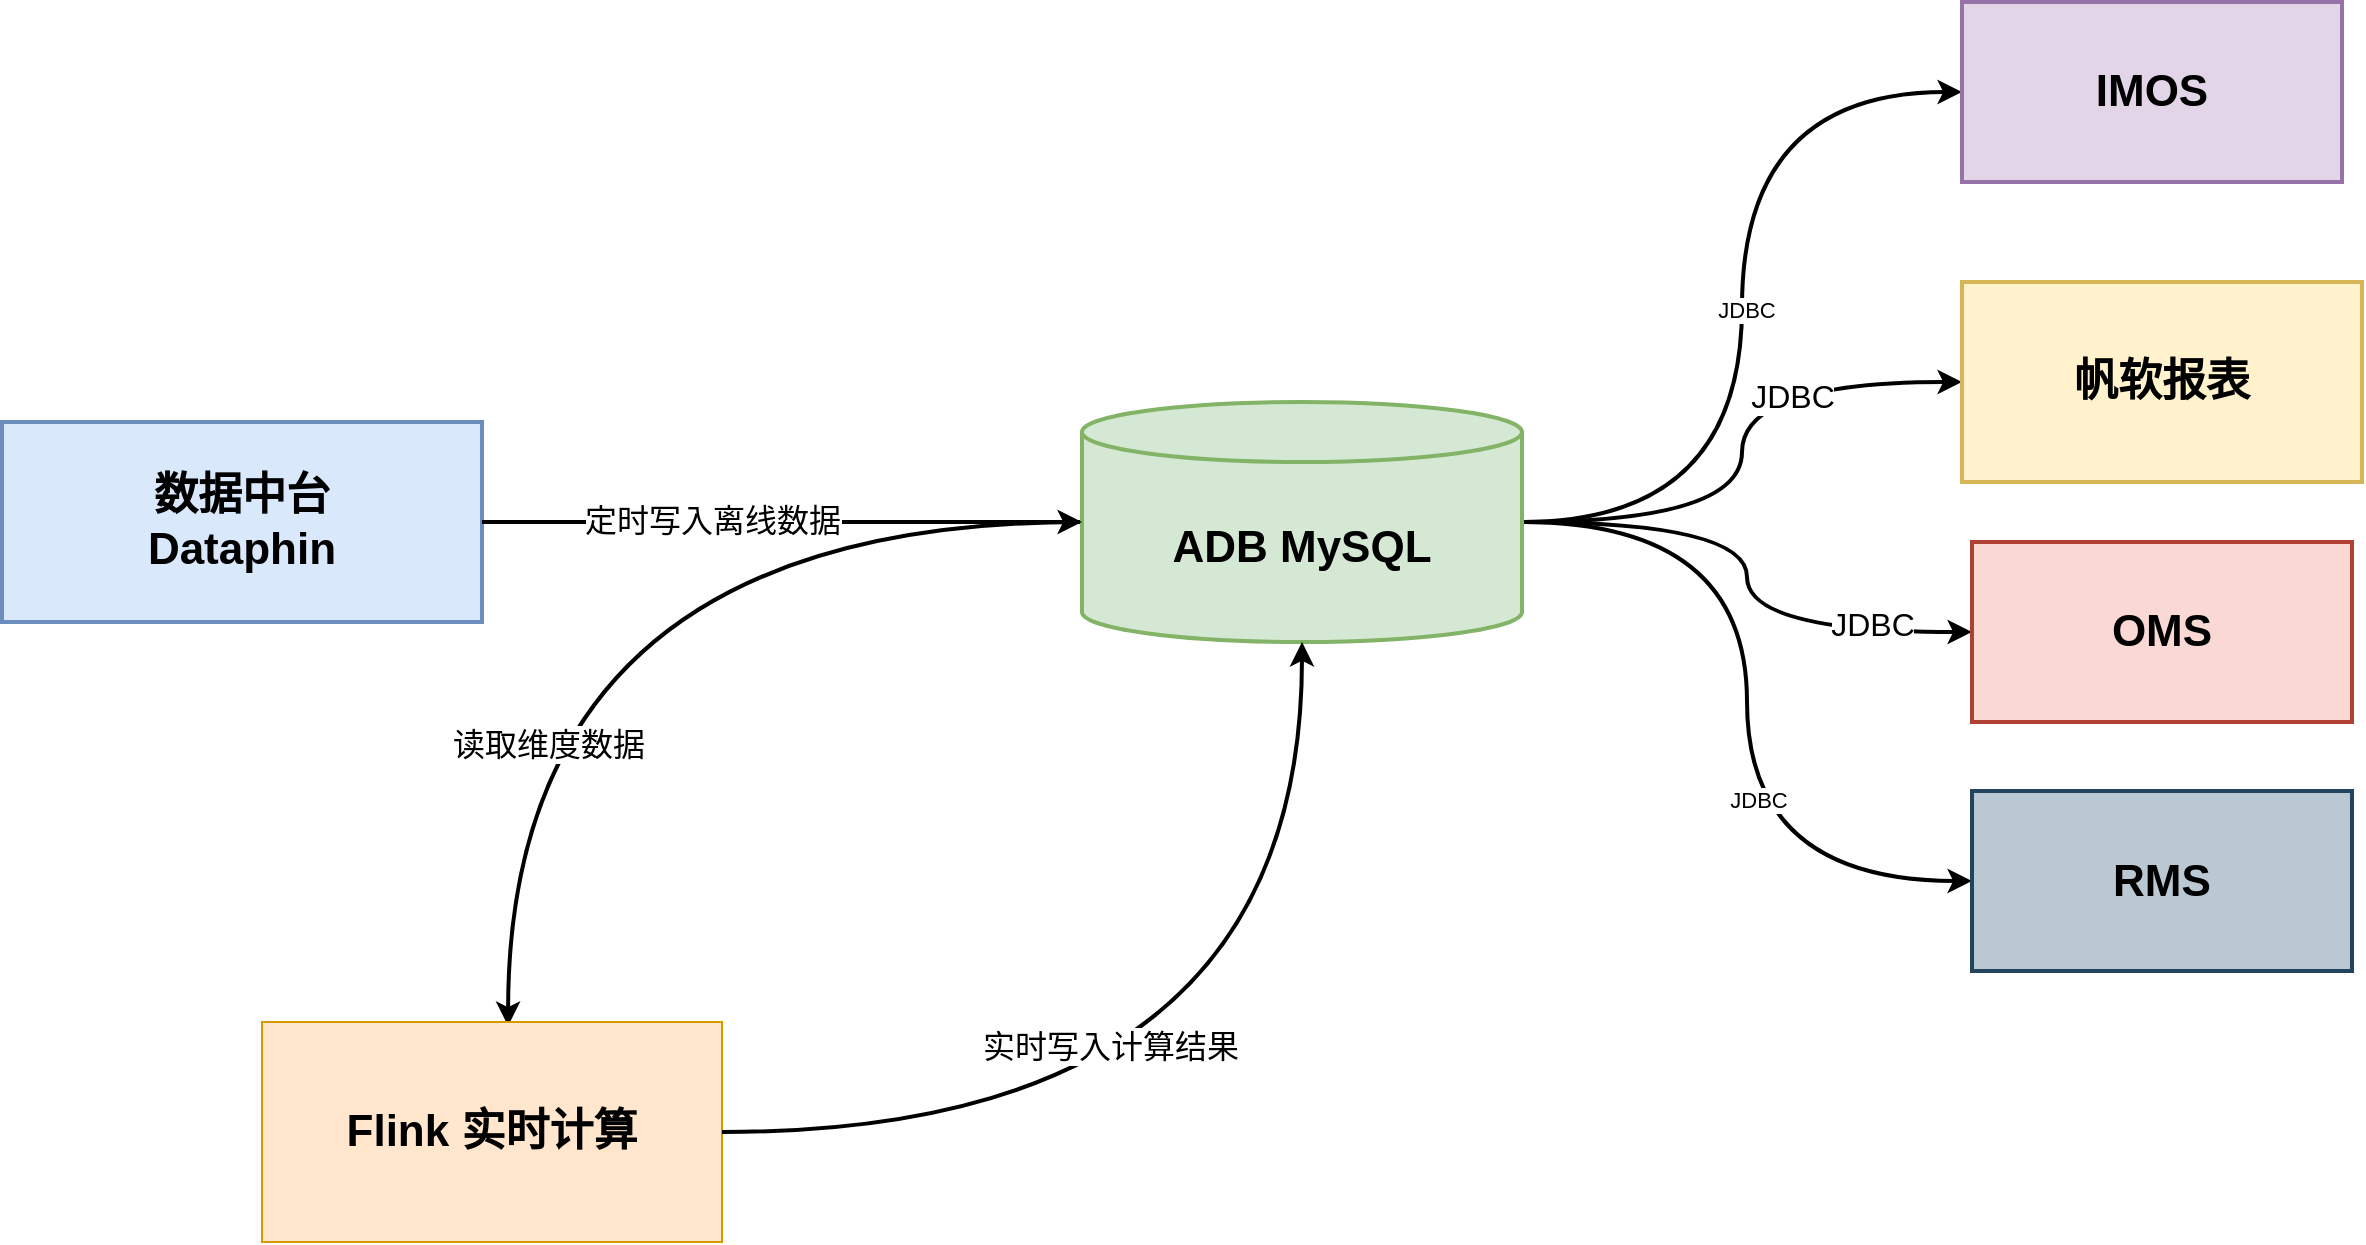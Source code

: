 <mxfile version="21.8.2" type="github">
  <diagram name="第 1 页" id="aQIf3pzCITih1KAFLERH">
    <mxGraphModel dx="2190" dy="894" grid="1" gridSize="10" guides="1" tooltips="1" connect="1" arrows="1" fold="1" page="1" pageScale="1" pageWidth="827" pageHeight="1169" math="0" shadow="0">
      <root>
        <mxCell id="0" />
        <mxCell id="1" parent="0" />
        <mxCell id="R3NCPRPQMVftdbVmsxg2-9" style="edgeStyle=orthogonalEdgeStyle;rounded=0;orthogonalLoop=1;jettySize=auto;html=1;exitX=0;exitY=0.5;exitDx=0;exitDy=0;exitPerimeter=0;entryX=0.535;entryY=0.018;entryDx=0;entryDy=0;entryPerimeter=0;curved=1;strokeWidth=2;" edge="1" parent="1" source="R3NCPRPQMVftdbVmsxg2-1" target="R3NCPRPQMVftdbVmsxg2-5">
          <mxGeometry relative="1" as="geometry" />
        </mxCell>
        <mxCell id="R3NCPRPQMVftdbVmsxg2-10" value="读取维度数据" style="edgeLabel;html=1;align=center;verticalAlign=middle;resizable=0;points=[];fontSize=16;" vertex="1" connectable="0" parent="R3NCPRPQMVftdbVmsxg2-9">
          <mxGeometry x="0.475" y="20" relative="1" as="geometry">
            <mxPoint as="offset" />
          </mxGeometry>
        </mxCell>
        <mxCell id="R3NCPRPQMVftdbVmsxg2-15" style="edgeStyle=orthogonalEdgeStyle;rounded=0;orthogonalLoop=1;jettySize=auto;html=1;entryX=0;entryY=0.5;entryDx=0;entryDy=0;strokeWidth=2;curved=1;" edge="1" parent="1" source="R3NCPRPQMVftdbVmsxg2-1" target="R3NCPRPQMVftdbVmsxg2-14">
          <mxGeometry relative="1" as="geometry" />
        </mxCell>
        <mxCell id="R3NCPRPQMVftdbVmsxg2-23" value="JDBC" style="edgeLabel;html=1;align=center;verticalAlign=middle;resizable=0;points=[];fontSize=16;" vertex="1" connectable="0" parent="R3NCPRPQMVftdbVmsxg2-15">
          <mxGeometry x="0.415" y="-7" relative="1" as="geometry">
            <mxPoint as="offset" />
          </mxGeometry>
        </mxCell>
        <mxCell id="R3NCPRPQMVftdbVmsxg2-17" style="edgeStyle=orthogonalEdgeStyle;rounded=0;orthogonalLoop=1;jettySize=auto;html=1;entryX=0;entryY=0.5;entryDx=0;entryDy=0;curved=1;strokeWidth=2;fontSize=16;" edge="1" parent="1" source="R3NCPRPQMVftdbVmsxg2-1" target="R3NCPRPQMVftdbVmsxg2-16">
          <mxGeometry relative="1" as="geometry" />
        </mxCell>
        <mxCell id="R3NCPRPQMVftdbVmsxg2-22" value="JDBC" style="edgeLabel;html=1;align=center;verticalAlign=middle;resizable=0;points=[];" vertex="1" connectable="0" parent="R3NCPRPQMVftdbVmsxg2-17">
          <mxGeometry x="-0.011" y="-2" relative="1" as="geometry">
            <mxPoint y="-1" as="offset" />
          </mxGeometry>
        </mxCell>
        <mxCell id="R3NCPRPQMVftdbVmsxg2-20" style="edgeStyle=orthogonalEdgeStyle;rounded=0;orthogonalLoop=1;jettySize=auto;html=1;strokeWidth=2;curved=1;" edge="1" parent="1" source="R3NCPRPQMVftdbVmsxg2-1" target="R3NCPRPQMVftdbVmsxg2-18">
          <mxGeometry relative="1" as="geometry" />
        </mxCell>
        <mxCell id="R3NCPRPQMVftdbVmsxg2-24" value="JDBC" style="edgeLabel;html=1;align=center;verticalAlign=middle;resizable=0;points=[];fontSize=16;" vertex="1" connectable="0" parent="R3NCPRPQMVftdbVmsxg2-20">
          <mxGeometry x="0.643" y="4" relative="1" as="geometry">
            <mxPoint as="offset" />
          </mxGeometry>
        </mxCell>
        <mxCell id="R3NCPRPQMVftdbVmsxg2-21" style="edgeStyle=orthogonalEdgeStyle;rounded=0;orthogonalLoop=1;jettySize=auto;html=1;entryX=0;entryY=0.5;entryDx=0;entryDy=0;strokeWidth=2;curved=1;fontSize=16;" edge="1" parent="1" source="R3NCPRPQMVftdbVmsxg2-1" target="R3NCPRPQMVftdbVmsxg2-19">
          <mxGeometry relative="1" as="geometry" />
        </mxCell>
        <mxCell id="R3NCPRPQMVftdbVmsxg2-25" value="JDBC" style="edgeLabel;html=1;align=center;verticalAlign=middle;resizable=0;points=[];" vertex="1" connectable="0" parent="R3NCPRPQMVftdbVmsxg2-21">
          <mxGeometry x="0.24" y="5" relative="1" as="geometry">
            <mxPoint as="offset" />
          </mxGeometry>
        </mxCell>
        <mxCell id="R3NCPRPQMVftdbVmsxg2-1" value="ADB MySQL" style="shape=cylinder3;whiteSpace=wrap;html=1;boundedLbl=1;backgroundOutline=1;size=15;fillColor=#d5e8d4;strokeColor=#82b366;fontSize=22;fontStyle=1;strokeWidth=2;" vertex="1" parent="1">
          <mxGeometry x="300" y="230" width="220" height="120" as="geometry" />
        </mxCell>
        <mxCell id="R3NCPRPQMVftdbVmsxg2-2" value="数据中台&lt;br style=&quot;font-size: 22px;&quot;&gt;Dataphin" style="rounded=0;whiteSpace=wrap;html=1;fontStyle=1;fillColor=#dae8fc;strokeColor=#6c8ebf;fontSize=22;strokeWidth=2;" vertex="1" parent="1">
          <mxGeometry x="-240" y="240" width="240" height="100" as="geometry" />
        </mxCell>
        <mxCell id="R3NCPRPQMVftdbVmsxg2-5" value="Flink 实时计算" style="rounded=0;whiteSpace=wrap;html=1;fontStyle=1;fontSize=22;fillColor=#ffe6cc;strokeColor=#d79b00;" vertex="1" parent="1">
          <mxGeometry x="-110" y="540" width="230" height="110" as="geometry" />
        </mxCell>
        <mxCell id="R3NCPRPQMVftdbVmsxg2-7" style="edgeStyle=orthogonalEdgeStyle;rounded=0;orthogonalLoop=1;jettySize=auto;html=1;entryX=0;entryY=0.5;entryDx=0;entryDy=0;entryPerimeter=0;strokeWidth=2;" edge="1" parent="1" source="R3NCPRPQMVftdbVmsxg2-2" target="R3NCPRPQMVftdbVmsxg2-1">
          <mxGeometry relative="1" as="geometry" />
        </mxCell>
        <mxCell id="R3NCPRPQMVftdbVmsxg2-8" value="定时写入离线数据" style="edgeLabel;html=1;align=center;verticalAlign=middle;resizable=0;points=[];fontSize=16;" vertex="1" connectable="0" parent="R3NCPRPQMVftdbVmsxg2-7">
          <mxGeometry x="-0.232" y="1" relative="1" as="geometry">
            <mxPoint as="offset" />
          </mxGeometry>
        </mxCell>
        <mxCell id="R3NCPRPQMVftdbVmsxg2-11" style="edgeStyle=orthogonalEdgeStyle;rounded=0;orthogonalLoop=1;jettySize=auto;html=1;entryX=0.5;entryY=1;entryDx=0;entryDy=0;entryPerimeter=0;curved=1;strokeWidth=2;" edge="1" parent="1" source="R3NCPRPQMVftdbVmsxg2-5" target="R3NCPRPQMVftdbVmsxg2-1">
          <mxGeometry relative="1" as="geometry" />
        </mxCell>
        <mxCell id="R3NCPRPQMVftdbVmsxg2-13" value="实时写入计算结果" style="edgeLabel;html=1;align=center;verticalAlign=middle;resizable=0;points=[];fontSize=16;" vertex="1" connectable="0" parent="R3NCPRPQMVftdbVmsxg2-11">
          <mxGeometry x="-0.276" y="43" relative="1" as="geometry">
            <mxPoint as="offset" />
          </mxGeometry>
        </mxCell>
        <mxCell id="R3NCPRPQMVftdbVmsxg2-14" value="帆软报表" style="rounded=0;whiteSpace=wrap;html=1;fillColor=#fff2cc;strokeColor=#d6b656;strokeWidth=2;fontSize=22;fontStyle=1" vertex="1" parent="1">
          <mxGeometry x="740" y="170" width="200" height="100" as="geometry" />
        </mxCell>
        <mxCell id="R3NCPRPQMVftdbVmsxg2-16" value="IMOS" style="rounded=0;whiteSpace=wrap;html=1;fillColor=#e1d5e7;strokeColor=#9673a6;fontSize=22;fontStyle=1;strokeWidth=2;" vertex="1" parent="1">
          <mxGeometry x="740" y="30" width="190" height="90" as="geometry" />
        </mxCell>
        <mxCell id="R3NCPRPQMVftdbVmsxg2-18" value="OMS" style="rounded=0;whiteSpace=wrap;html=1;fillColor=#fad9d5;strokeColor=#ae4132;fontSize=22;fontStyle=1;strokeWidth=2;" vertex="1" parent="1">
          <mxGeometry x="745" y="300" width="190" height="90" as="geometry" />
        </mxCell>
        <mxCell id="R3NCPRPQMVftdbVmsxg2-19" value="RMS" style="rounded=0;whiteSpace=wrap;html=1;fillColor=#bac8d3;strokeColor=#23445d;fontSize=22;fontStyle=1;strokeWidth=2;" vertex="1" parent="1">
          <mxGeometry x="745" y="424.5" width="190" height="90" as="geometry" />
        </mxCell>
      </root>
    </mxGraphModel>
  </diagram>
</mxfile>
